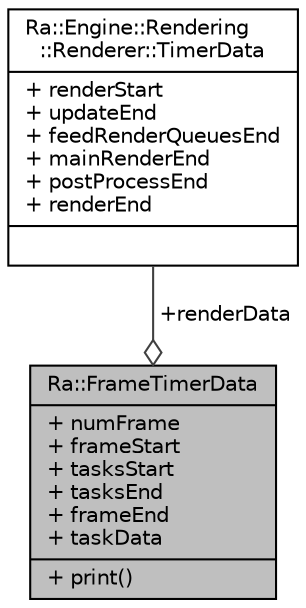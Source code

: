 digraph "Ra::FrameTimerData"
{
 // INTERACTIVE_SVG=YES
 // LATEX_PDF_SIZE
  edge [fontname="Helvetica",fontsize="10",labelfontname="Helvetica",labelfontsize="10"];
  node [fontname="Helvetica",fontsize="10",shape=record];
  Node1 [label="{Ra::FrameTimerData\n|+ numFrame\l+ frameStart\l+ tasksStart\l+ tasksEnd\l+ frameEnd\l+ taskData\l|+ print()\l}",height=0.2,width=0.4,color="black", fillcolor="grey75", style="filled", fontcolor="black",tooltip="This struct holds all timings for one frame of the engine."];
  Node2 -> Node1 [color="grey25",fontsize="10",style="solid",label=" +renderData" ,arrowhead="odiamond",fontname="Helvetica"];
  Node2 [label="{Ra::Engine::Rendering\l::Renderer::TimerData\n|+ renderStart\l+ updateEnd\l+ feedRenderQueuesEnd\l+ mainRenderEnd\l+ postProcessEnd\l+ renderEnd\l|}",height=0.2,width=0.4,color="black", fillcolor="white", style="filled",URL="$structRa_1_1Engine_1_1Rendering_1_1Renderer_1_1TimerData.html",tooltip=" "];
}
